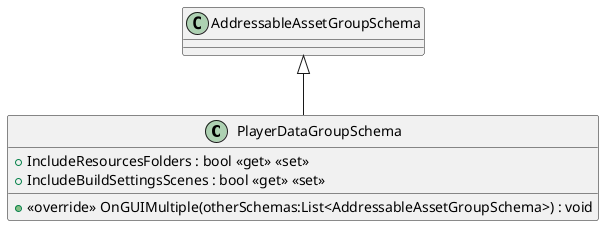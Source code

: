 @startuml
class PlayerDataGroupSchema {
    + IncludeResourcesFolders : bool <<get>> <<set>>
    + IncludeBuildSettingsScenes : bool <<get>> <<set>>
    + <<override>> OnGUIMultiple(otherSchemas:List<AddressableAssetGroupSchema>) : void
}
AddressableAssetGroupSchema <|-- PlayerDataGroupSchema
@enduml
